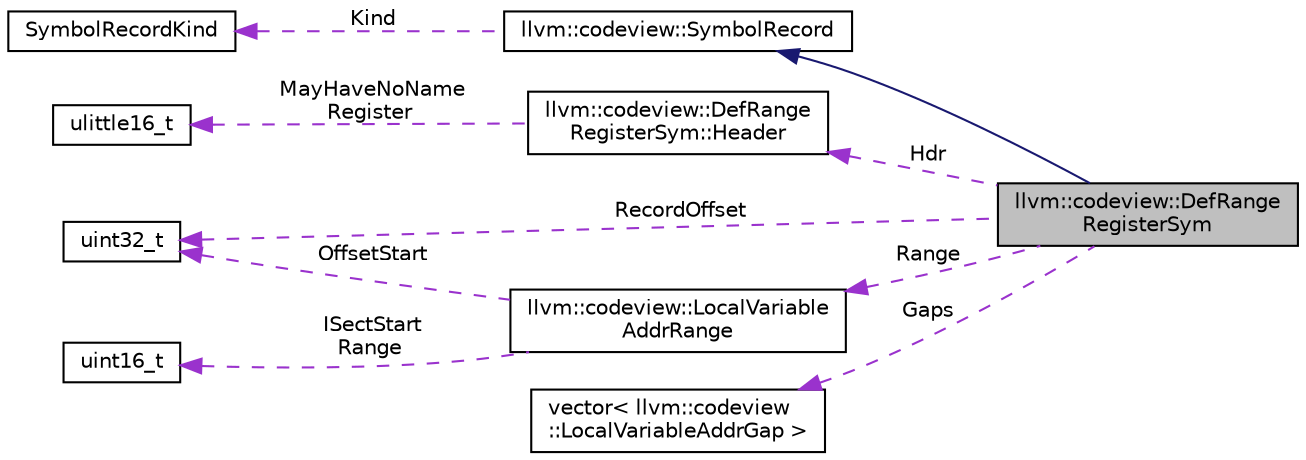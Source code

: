 digraph "llvm::codeview::DefRangeRegisterSym"
{
 // LATEX_PDF_SIZE
  bgcolor="transparent";
  edge [fontname="Helvetica",fontsize="10",labelfontname="Helvetica",labelfontsize="10"];
  node [fontname="Helvetica",fontsize="10",shape="box"];
  rankdir="LR";
  Node1 [label="llvm::codeview::DefRange\lRegisterSym",height=0.2,width=0.4,color="black", fillcolor="grey75", style="filled", fontcolor="black",tooltip=" "];
  Node2 -> Node1 [dir="back",color="midnightblue",fontsize="10",style="solid",fontname="Helvetica"];
  Node2 [label="llvm::codeview::SymbolRecord",height=0.2,width=0.4,color="black",URL="$classllvm_1_1codeview_1_1SymbolRecord.html",tooltip=" "];
  Node3 -> Node2 [dir="back",color="darkorchid3",fontsize="10",style="dashed",label=" Kind" ,fontname="Helvetica"];
  Node3 [label="SymbolRecordKind",height=0.2,width=0.4,color="black",tooltip=" "];
  Node4 -> Node1 [dir="back",color="darkorchid3",fontsize="10",style="dashed",label=" Hdr" ,fontname="Helvetica"];
  Node4 [label="llvm::codeview::DefRange\lRegisterSym::Header",height=0.2,width=0.4,color="black",URL="$structllvm_1_1codeview_1_1DefRangeRegisterSym_1_1Header.html",tooltip=" "];
  Node5 -> Node4 [dir="back",color="darkorchid3",fontsize="10",style="dashed",label=" MayHaveNoName\nRegister" ,fontname="Helvetica"];
  Node5 [label="ulittle16_t",height=0.2,width=0.4,color="black",tooltip=" "];
  Node6 -> Node1 [dir="back",color="darkorchid3",fontsize="10",style="dashed",label=" Range" ,fontname="Helvetica"];
  Node6 [label="llvm::codeview::LocalVariable\lAddrRange",height=0.2,width=0.4,color="black",URL="$structllvm_1_1codeview_1_1LocalVariableAddrRange.html",tooltip=" "];
  Node7 -> Node6 [dir="back",color="darkorchid3",fontsize="10",style="dashed",label=" OffsetStart" ,fontname="Helvetica"];
  Node7 [label="uint32_t",height=0.2,width=0.4,color="black",URL="$classuint32__t.html",tooltip=" "];
  Node8 -> Node6 [dir="back",color="darkorchid3",fontsize="10",style="dashed",label=" ISectStart\nRange" ,fontname="Helvetica"];
  Node8 [label="uint16_t",height=0.2,width=0.4,color="black",tooltip=" "];
  Node9 -> Node1 [dir="back",color="darkorchid3",fontsize="10",style="dashed",label=" Gaps" ,fontname="Helvetica"];
  Node9 [label="vector\< llvm::codeview\l::LocalVariableAddrGap \>",height=0.2,width=0.4,color="black",tooltip=" "];
  Node7 -> Node1 [dir="back",color="darkorchid3",fontsize="10",style="dashed",label=" RecordOffset" ,fontname="Helvetica"];
}

